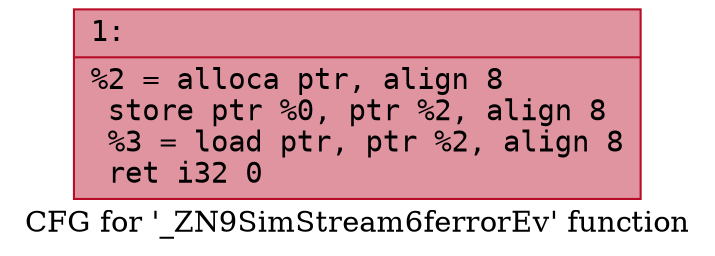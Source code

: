 digraph "CFG for '_ZN9SimStream6ferrorEv' function" {
	label="CFG for '_ZN9SimStream6ferrorEv' function";

	Node0x6000009399f0 [shape=record,color="#b70d28ff", style=filled, fillcolor="#b70d2870" fontname="Courier",label="{1:\l|  %2 = alloca ptr, align 8\l  store ptr %0, ptr %2, align 8\l  %3 = load ptr, ptr %2, align 8\l  ret i32 0\l}"];
}

